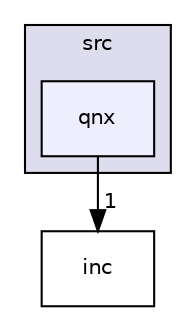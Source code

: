 digraph "test_util/src/qnx" {
  compound=true
  node [ fontsize="10", fontname="Helvetica"];
  edge [ labelfontsize="10", labelfontname="Helvetica"];
  subgraph clusterdir_1fc23354ca127b3c9ca8653e1a18bcc4 {
    graph [ bgcolor="#ddddee", pencolor="black", label="src" fontname="Helvetica", fontsize="10", URL="dir_1fc23354ca127b3c9ca8653e1a18bcc4.html"]
  dir_317b2e6eb7a7b1583e1e506f7e475280 [shape=box, label="qnx", style="filled", fillcolor="#eeeeff", pencolor="black", URL="dir_317b2e6eb7a7b1583e1e506f7e475280.html"];
  }
  dir_9a8e231f7f27e75dcfbaf5010c3b9778 [shape=box label="inc" URL="dir_9a8e231f7f27e75dcfbaf5010c3b9778.html"];
  dir_317b2e6eb7a7b1583e1e506f7e475280->dir_9a8e231f7f27e75dcfbaf5010c3b9778 [headlabel="1", labeldistance=1.5 headhref="dir_000009_000007.html"];
}
